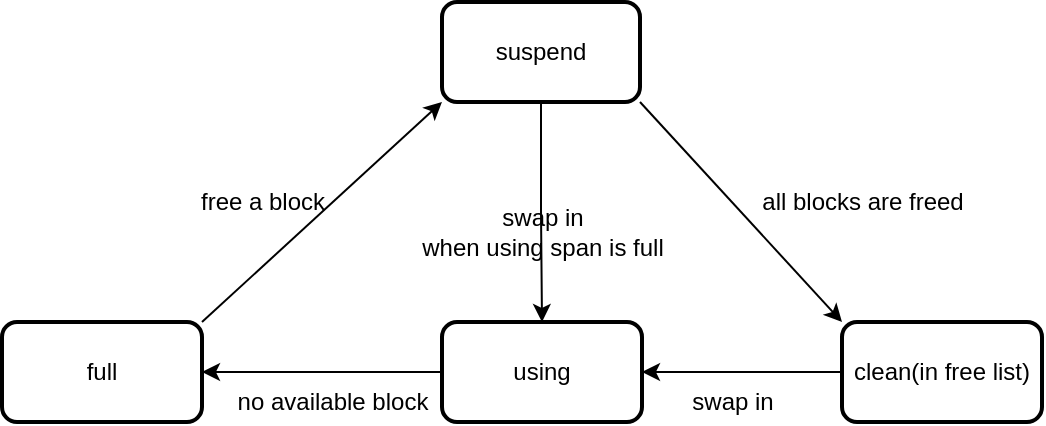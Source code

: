 <mxfile version="17.2.4" type="device"><diagram id="TH6sbgSO6Ek29TvqzqkV" name="第 1 页"><mxGraphModel dx="868" dy="566" grid="1" gridSize="10" guides="1" tooltips="1" connect="1" arrows="1" fold="1" page="1" pageScale="1" pageWidth="827" pageHeight="1169" math="0" shadow="0"><root><mxCell id="0"/><mxCell id="1" parent="0"/><mxCell id="sHVZvJVdKpy9DX9SD4e3-16" style="edgeStyle=orthogonalEdgeStyle;rounded=0;orthogonalLoop=1;jettySize=auto;html=1;exitX=0;exitY=0.5;exitDx=0;exitDy=0;entryX=1;entryY=0.5;entryDx=0;entryDy=0;" edge="1" parent="1" source="sHVZvJVdKpy9DX9SD4e3-1" target="sHVZvJVdKpy9DX9SD4e3-3"><mxGeometry relative="1" as="geometry"/></mxCell><mxCell id="sHVZvJVdKpy9DX9SD4e3-1" value="using" style="rounded=1;whiteSpace=wrap;html=1;strokeWidth=2;" vertex="1" parent="1"><mxGeometry x="360" y="200" width="100" height="50" as="geometry"/></mxCell><mxCell id="sHVZvJVdKpy9DX9SD4e3-15" style="edgeStyle=orthogonalEdgeStyle;rounded=0;orthogonalLoop=1;jettySize=auto;html=1;exitX=0.5;exitY=1;exitDx=0;exitDy=0;entryX=0.5;entryY=0;entryDx=0;entryDy=0;" edge="1" parent="1" source="sHVZvJVdKpy9DX9SD4e3-2" target="sHVZvJVdKpy9DX9SD4e3-1"><mxGeometry relative="1" as="geometry"/></mxCell><mxCell id="sHVZvJVdKpy9DX9SD4e3-2" value="suspend" style="rounded=1;whiteSpace=wrap;html=1;strokeWidth=2;" vertex="1" parent="1"><mxGeometry x="360" y="40" width="99" height="50" as="geometry"/></mxCell><mxCell id="sHVZvJVdKpy9DX9SD4e3-3" value="full" style="rounded=1;whiteSpace=wrap;html=1;strokeWidth=2;" vertex="1" parent="1"><mxGeometry x="140" y="200" width="100" height="50" as="geometry"/></mxCell><mxCell id="sHVZvJVdKpy9DX9SD4e3-19" style="edgeStyle=orthogonalEdgeStyle;rounded=0;orthogonalLoop=1;jettySize=auto;html=1;exitX=0;exitY=0.5;exitDx=0;exitDy=0;entryX=1;entryY=0.5;entryDx=0;entryDy=0;" edge="1" parent="1" source="sHVZvJVdKpy9DX9SD4e3-4" target="sHVZvJVdKpy9DX9SD4e3-1"><mxGeometry relative="1" as="geometry"/></mxCell><mxCell id="sHVZvJVdKpy9DX9SD4e3-4" value="clean(in free list)" style="rounded=1;whiteSpace=wrap;html=1;strokeWidth=2;" vertex="1" parent="1"><mxGeometry x="560" y="200" width="100" height="50" as="geometry"/></mxCell><mxCell id="sHVZvJVdKpy9DX9SD4e3-6" value="no available block" style="text;html=1;align=center;verticalAlign=middle;resizable=0;points=[];autosize=1;strokeColor=none;fillColor=none;" vertex="1" parent="1"><mxGeometry x="250" y="230" width="110" height="20" as="geometry"/></mxCell><mxCell id="sHVZvJVdKpy9DX9SD4e3-8" value="swap in&lt;br&gt;when using span is full" style="text;html=1;align=center;verticalAlign=middle;resizable=0;points=[];autosize=1;strokeColor=none;fillColor=none;" vertex="1" parent="1"><mxGeometry x="340" y="140" width="140" height="30" as="geometry"/></mxCell><mxCell id="sHVZvJVdKpy9DX9SD4e3-10" value="all blocks are freed" style="text;html=1;align=center;verticalAlign=middle;resizable=0;points=[];autosize=1;strokeColor=none;fillColor=none;" vertex="1" parent="1"><mxGeometry x="510" y="130" width="120" height="20" as="geometry"/></mxCell><mxCell id="sHVZvJVdKpy9DX9SD4e3-12" value="" style="endArrow=classic;html=1;rounded=0;exitX=1;exitY=0;exitDx=0;exitDy=0;entryX=0;entryY=1;entryDx=0;entryDy=0;" edge="1" parent="1" source="sHVZvJVdKpy9DX9SD4e3-3" target="sHVZvJVdKpy9DX9SD4e3-2"><mxGeometry width="50" height="50" relative="1" as="geometry"><mxPoint x="230" y="250" as="sourcePoint"/><mxPoint x="280" y="200" as="targetPoint"/></mxGeometry></mxCell><mxCell id="sHVZvJVdKpy9DX9SD4e3-14" value="free a block" style="text;html=1;align=center;verticalAlign=middle;resizable=0;points=[];autosize=1;strokeColor=none;fillColor=none;" vertex="1" parent="1"><mxGeometry x="230" y="130" width="80" height="20" as="geometry"/></mxCell><mxCell id="sHVZvJVdKpy9DX9SD4e3-18" value="" style="endArrow=classic;html=1;rounded=0;exitX=1;exitY=1;exitDx=0;exitDy=0;entryX=0;entryY=0;entryDx=0;entryDy=0;" edge="1" parent="1" source="sHVZvJVdKpy9DX9SD4e3-2" target="sHVZvJVdKpy9DX9SD4e3-4"><mxGeometry width="50" height="50" relative="1" as="geometry"><mxPoint x="690" y="170" as="sourcePoint"/><mxPoint x="740" y="120" as="targetPoint"/></mxGeometry></mxCell><mxCell id="sHVZvJVdKpy9DX9SD4e3-20" value="swap in" style="text;html=1;align=center;verticalAlign=middle;resizable=0;points=[];autosize=1;strokeColor=none;fillColor=none;" vertex="1" parent="1"><mxGeometry x="475" y="230" width="60" height="20" as="geometry"/></mxCell></root></mxGraphModel></diagram></mxfile>